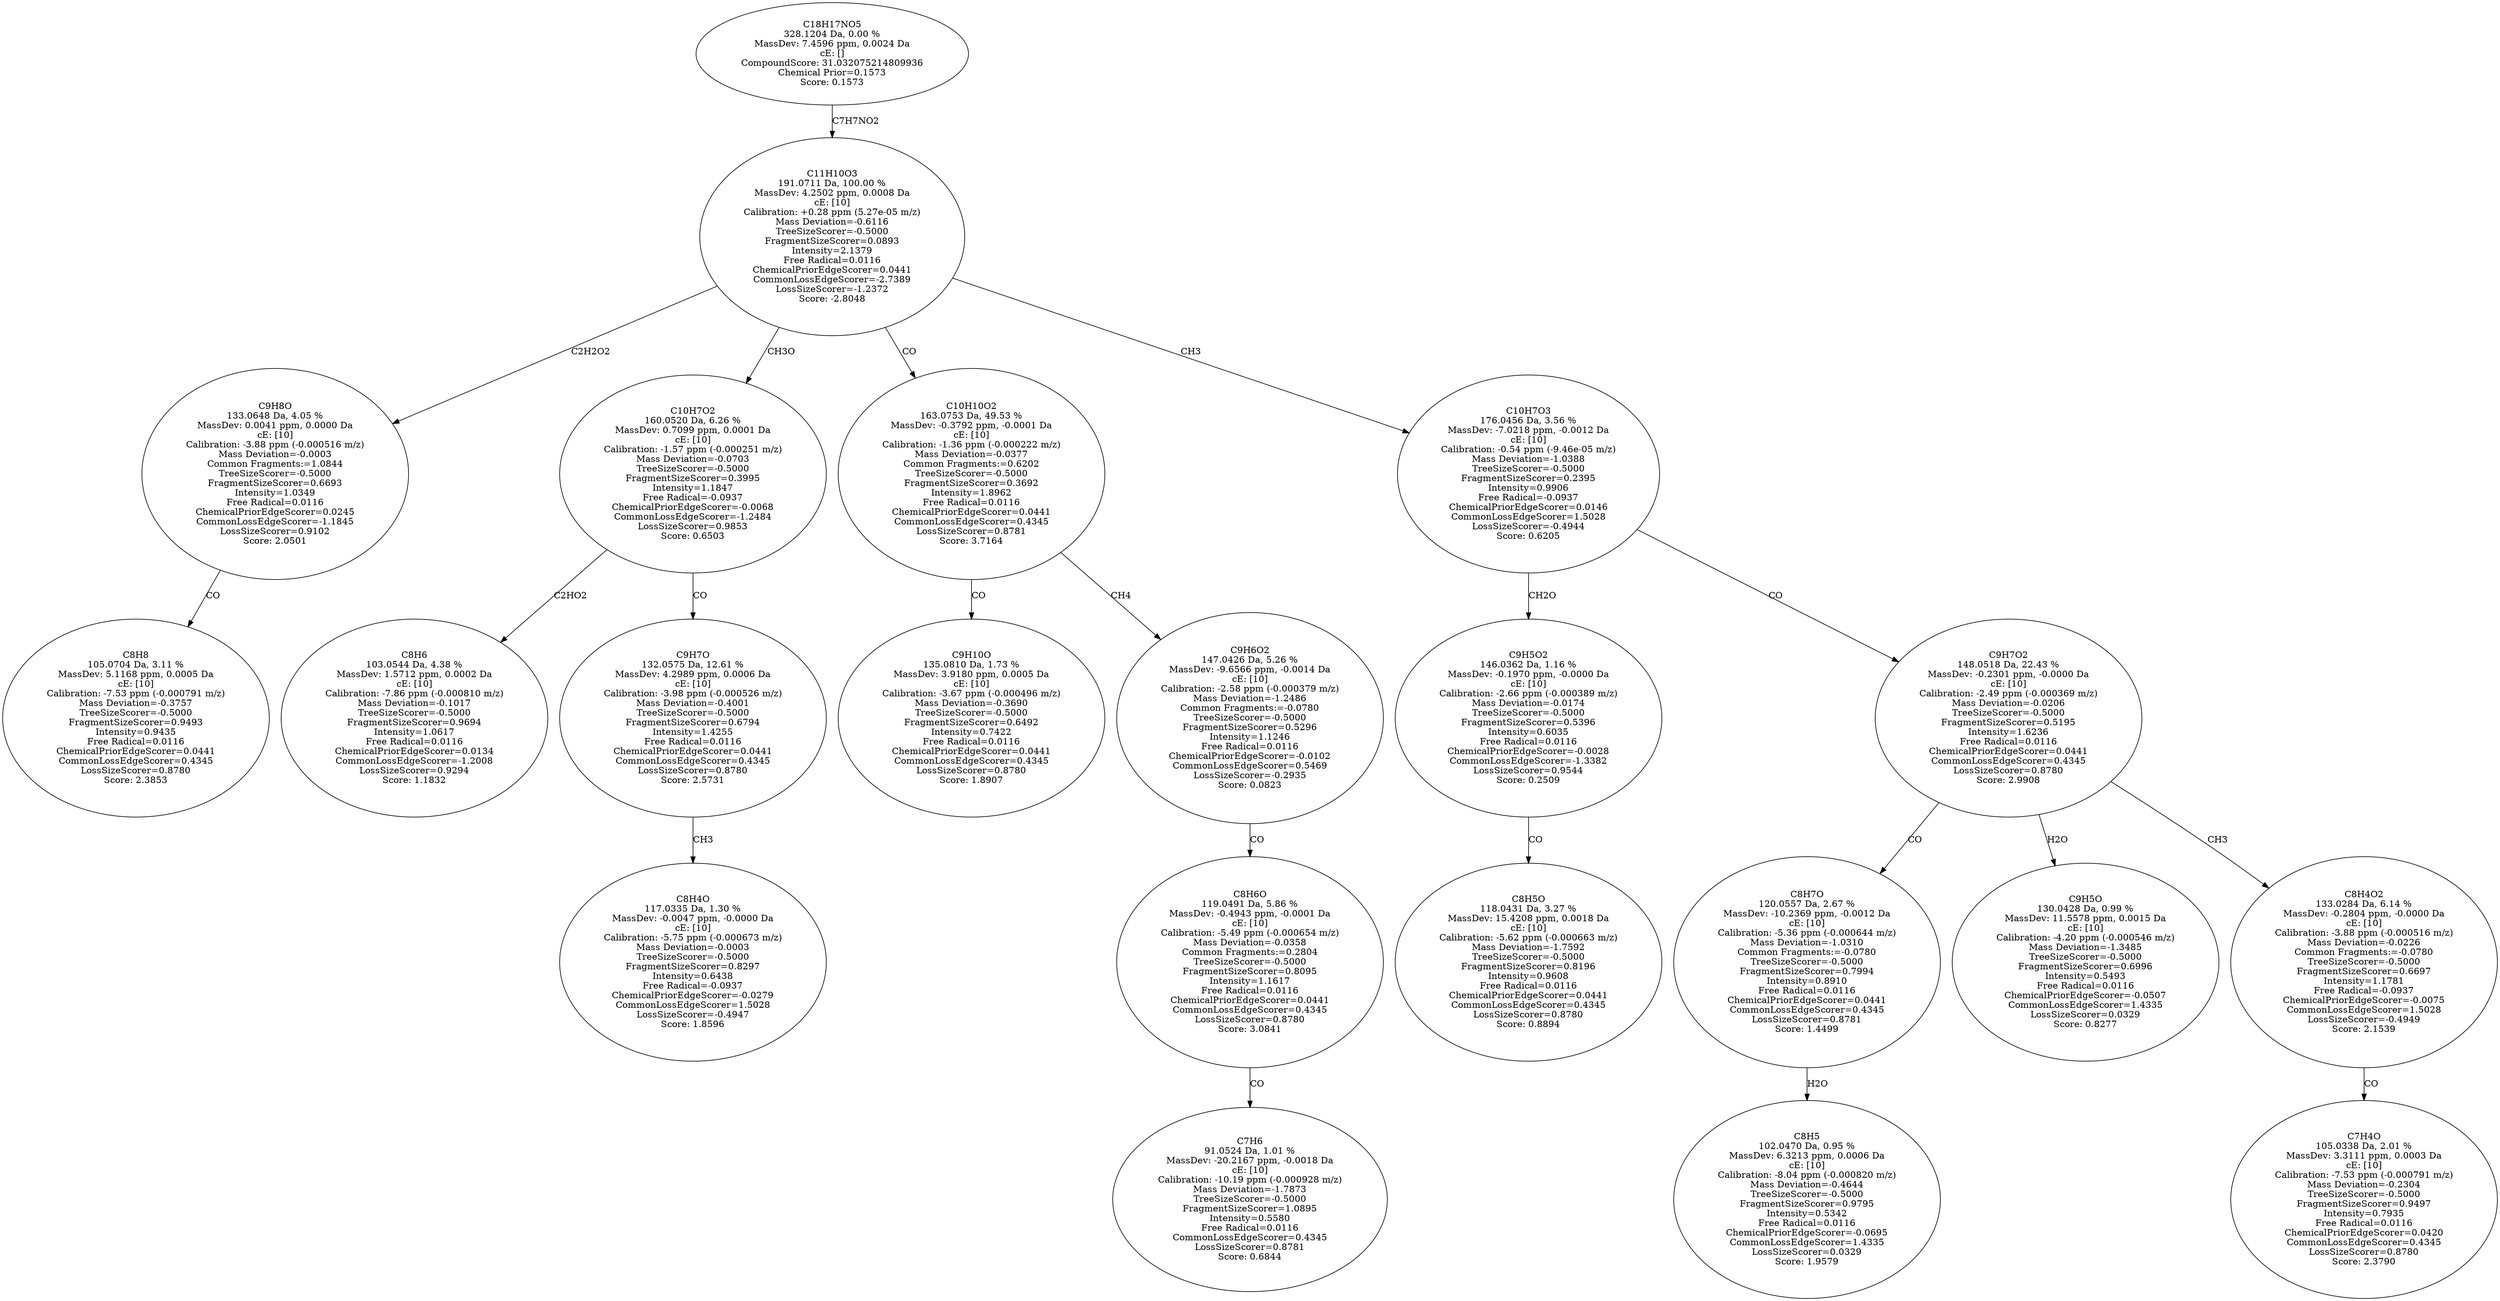 strict digraph {
v1 [label="C8H8\n105.0704 Da, 3.11 %\nMassDev: 5.1168 ppm, 0.0005 Da\ncE: [10]\nCalibration: -7.53 ppm (-0.000791 m/z)\nMass Deviation=-0.3757\nTreeSizeScorer=-0.5000\nFragmentSizeScorer=0.9493\nIntensity=0.9435\nFree Radical=0.0116\nChemicalPriorEdgeScorer=0.0441\nCommonLossEdgeScorer=0.4345\nLossSizeScorer=0.8780\nScore: 2.3853"];
v2 [label="C9H8O\n133.0648 Da, 4.05 %\nMassDev: 0.0041 ppm, 0.0000 Da\ncE: [10]\nCalibration: -3.88 ppm (-0.000516 m/z)\nMass Deviation=-0.0003\nCommon Fragments:=1.0844\nTreeSizeScorer=-0.5000\nFragmentSizeScorer=0.6693\nIntensity=1.0349\nFree Radical=0.0116\nChemicalPriorEdgeScorer=0.0245\nCommonLossEdgeScorer=-1.1845\nLossSizeScorer=0.9102\nScore: 2.0501"];
v3 [label="C8H6\n103.0544 Da, 4.38 %\nMassDev: 1.5712 ppm, 0.0002 Da\ncE: [10]\nCalibration: -7.86 ppm (-0.000810 m/z)\nMass Deviation=-0.1017\nTreeSizeScorer=-0.5000\nFragmentSizeScorer=0.9694\nIntensity=1.0617\nFree Radical=0.0116\nChemicalPriorEdgeScorer=0.0134\nCommonLossEdgeScorer=-1.2008\nLossSizeScorer=0.9294\nScore: 1.1832"];
v4 [label="C8H4O\n117.0335 Da, 1.30 %\nMassDev: -0.0047 ppm, -0.0000 Da\ncE: [10]\nCalibration: -5.75 ppm (-0.000673 m/z)\nMass Deviation=-0.0003\nTreeSizeScorer=-0.5000\nFragmentSizeScorer=0.8297\nIntensity=0.6438\nFree Radical=-0.0937\nChemicalPriorEdgeScorer=-0.0279\nCommonLossEdgeScorer=1.5028\nLossSizeScorer=-0.4947\nScore: 1.8596"];
v5 [label="C9H7O\n132.0575 Da, 12.61 %\nMassDev: 4.2989 ppm, 0.0006 Da\ncE: [10]\nCalibration: -3.98 ppm (-0.000526 m/z)\nMass Deviation=-0.4001\nTreeSizeScorer=-0.5000\nFragmentSizeScorer=0.6794\nIntensity=1.4255\nFree Radical=0.0116\nChemicalPriorEdgeScorer=0.0441\nCommonLossEdgeScorer=0.4345\nLossSizeScorer=0.8780\nScore: 2.5731"];
v6 [label="C10H7O2\n160.0520 Da, 6.26 %\nMassDev: 0.7099 ppm, 0.0001 Da\ncE: [10]\nCalibration: -1.57 ppm (-0.000251 m/z)\nMass Deviation=-0.0703\nTreeSizeScorer=-0.5000\nFragmentSizeScorer=0.3995\nIntensity=1.1847\nFree Radical=-0.0937\nChemicalPriorEdgeScorer=-0.0068\nCommonLossEdgeScorer=-1.2484\nLossSizeScorer=0.9853\nScore: 0.6503"];
v7 [label="C9H10O\n135.0810 Da, 1.73 %\nMassDev: 3.9180 ppm, 0.0005 Da\ncE: [10]\nCalibration: -3.67 ppm (-0.000496 m/z)\nMass Deviation=-0.3690\nTreeSizeScorer=-0.5000\nFragmentSizeScorer=0.6492\nIntensity=0.7422\nFree Radical=0.0116\nChemicalPriorEdgeScorer=0.0441\nCommonLossEdgeScorer=0.4345\nLossSizeScorer=0.8780\nScore: 1.8907"];
v8 [label="C7H6\n91.0524 Da, 1.01 %\nMassDev: -20.2167 ppm, -0.0018 Da\ncE: [10]\nCalibration: -10.19 ppm (-0.000928 m/z)\nMass Deviation=-1.7873\nTreeSizeScorer=-0.5000\nFragmentSizeScorer=1.0895\nIntensity=0.5580\nFree Radical=0.0116\nCommonLossEdgeScorer=0.4345\nLossSizeScorer=0.8781\nScore: 0.6844"];
v9 [label="C8H6O\n119.0491 Da, 5.86 %\nMassDev: -0.4943 ppm, -0.0001 Da\ncE: [10]\nCalibration: -5.49 ppm (-0.000654 m/z)\nMass Deviation=-0.0358\nCommon Fragments:=0.2804\nTreeSizeScorer=-0.5000\nFragmentSizeScorer=0.8095\nIntensity=1.1617\nFree Radical=0.0116\nChemicalPriorEdgeScorer=0.0441\nCommonLossEdgeScorer=0.4345\nLossSizeScorer=0.8780\nScore: 3.0841"];
v10 [label="C9H6O2\n147.0426 Da, 5.26 %\nMassDev: -9.6566 ppm, -0.0014 Da\ncE: [10]\nCalibration: -2.58 ppm (-0.000379 m/z)\nMass Deviation=-1.2486\nCommon Fragments:=-0.0780\nTreeSizeScorer=-0.5000\nFragmentSizeScorer=0.5296\nIntensity=1.1246\nFree Radical=0.0116\nChemicalPriorEdgeScorer=-0.0102\nCommonLossEdgeScorer=0.5469\nLossSizeScorer=-0.2935\nScore: 0.0823"];
v11 [label="C10H10O2\n163.0753 Da, 49.53 %\nMassDev: -0.3792 ppm, -0.0001 Da\ncE: [10]\nCalibration: -1.36 ppm (-0.000222 m/z)\nMass Deviation=-0.0377\nCommon Fragments:=0.6202\nTreeSizeScorer=-0.5000\nFragmentSizeScorer=0.3692\nIntensity=1.8962\nFree Radical=0.0116\nChemicalPriorEdgeScorer=0.0441\nCommonLossEdgeScorer=0.4345\nLossSizeScorer=0.8781\nScore: 3.7164"];
v12 [label="C8H5O\n118.0431 Da, 3.27 %\nMassDev: 15.4208 ppm, 0.0018 Da\ncE: [10]\nCalibration: -5.62 ppm (-0.000663 m/z)\nMass Deviation=-1.7592\nTreeSizeScorer=-0.5000\nFragmentSizeScorer=0.8196\nIntensity=0.9608\nFree Radical=0.0116\nChemicalPriorEdgeScorer=0.0441\nCommonLossEdgeScorer=0.4345\nLossSizeScorer=0.8780\nScore: 0.8894"];
v13 [label="C9H5O2\n146.0362 Da, 1.16 %\nMassDev: -0.1970 ppm, -0.0000 Da\ncE: [10]\nCalibration: -2.66 ppm (-0.000389 m/z)\nMass Deviation=-0.0174\nTreeSizeScorer=-0.5000\nFragmentSizeScorer=0.5396\nIntensity=0.6035\nFree Radical=0.0116\nChemicalPriorEdgeScorer=-0.0028\nCommonLossEdgeScorer=-1.3382\nLossSizeScorer=0.9544\nScore: 0.2509"];
v14 [label="C8H5\n102.0470 Da, 0.95 %\nMassDev: 6.3213 ppm, 0.0006 Da\ncE: [10]\nCalibration: -8.04 ppm (-0.000820 m/z)\nMass Deviation=-0.4644\nTreeSizeScorer=-0.5000\nFragmentSizeScorer=0.9795\nIntensity=0.5342\nFree Radical=0.0116\nChemicalPriorEdgeScorer=-0.0695\nCommonLossEdgeScorer=1.4335\nLossSizeScorer=0.0329\nScore: 1.9579"];
v15 [label="C8H7O\n120.0557 Da, 2.67 %\nMassDev: -10.2369 ppm, -0.0012 Da\ncE: [10]\nCalibration: -5.36 ppm (-0.000644 m/z)\nMass Deviation=-1.0310\nCommon Fragments:=-0.0780\nTreeSizeScorer=-0.5000\nFragmentSizeScorer=0.7994\nIntensity=0.8910\nFree Radical=0.0116\nChemicalPriorEdgeScorer=0.0441\nCommonLossEdgeScorer=0.4345\nLossSizeScorer=0.8781\nScore: 1.4499"];
v16 [label="C9H5O\n130.0428 Da, 0.99 %\nMassDev: 11.5578 ppm, 0.0015 Da\ncE: [10]\nCalibration: -4.20 ppm (-0.000546 m/z)\nMass Deviation=-1.3485\nTreeSizeScorer=-0.5000\nFragmentSizeScorer=0.6996\nIntensity=0.5493\nFree Radical=0.0116\nChemicalPriorEdgeScorer=-0.0507\nCommonLossEdgeScorer=1.4335\nLossSizeScorer=0.0329\nScore: 0.8277"];
v17 [label="C7H4O\n105.0338 Da, 2.01 %\nMassDev: 3.3111 ppm, 0.0003 Da\ncE: [10]\nCalibration: -7.53 ppm (-0.000791 m/z)\nMass Deviation=-0.2304\nTreeSizeScorer=-0.5000\nFragmentSizeScorer=0.9497\nIntensity=0.7935\nFree Radical=0.0116\nChemicalPriorEdgeScorer=0.0420\nCommonLossEdgeScorer=0.4345\nLossSizeScorer=0.8780\nScore: 2.3790"];
v18 [label="C8H4O2\n133.0284 Da, 6.14 %\nMassDev: -0.2804 ppm, -0.0000 Da\ncE: [10]\nCalibration: -3.88 ppm (-0.000516 m/z)\nMass Deviation=-0.0226\nCommon Fragments:=-0.0780\nTreeSizeScorer=-0.5000\nFragmentSizeScorer=0.6697\nIntensity=1.1781\nFree Radical=-0.0937\nChemicalPriorEdgeScorer=-0.0075\nCommonLossEdgeScorer=1.5028\nLossSizeScorer=-0.4949\nScore: 2.1539"];
v19 [label="C9H7O2\n148.0518 Da, 22.43 %\nMassDev: -0.2301 ppm, -0.0000 Da\ncE: [10]\nCalibration: -2.49 ppm (-0.000369 m/z)\nMass Deviation=-0.0206\nTreeSizeScorer=-0.5000\nFragmentSizeScorer=0.5195\nIntensity=1.6236\nFree Radical=0.0116\nChemicalPriorEdgeScorer=0.0441\nCommonLossEdgeScorer=0.4345\nLossSizeScorer=0.8780\nScore: 2.9908"];
v20 [label="C10H7O3\n176.0456 Da, 3.56 %\nMassDev: -7.0218 ppm, -0.0012 Da\ncE: [10]\nCalibration: -0.54 ppm (-9.46e-05 m/z)\nMass Deviation=-1.0388\nTreeSizeScorer=-0.5000\nFragmentSizeScorer=0.2395\nIntensity=0.9906\nFree Radical=-0.0937\nChemicalPriorEdgeScorer=0.0146\nCommonLossEdgeScorer=1.5028\nLossSizeScorer=-0.4944\nScore: 0.6205"];
v21 [label="C11H10O3\n191.0711 Da, 100.00 %\nMassDev: 4.2502 ppm, 0.0008 Da\ncE: [10]\nCalibration: +0.28 ppm (5.27e-05 m/z)\nMass Deviation=-0.6116\nTreeSizeScorer=-0.5000\nFragmentSizeScorer=0.0893\nIntensity=2.1379\nFree Radical=0.0116\nChemicalPriorEdgeScorer=0.0441\nCommonLossEdgeScorer=-2.7389\nLossSizeScorer=-1.2372\nScore: -2.8048"];
v22 [label="C18H17NO5\n328.1204 Da, 0.00 %\nMassDev: 7.4596 ppm, 0.0024 Da\ncE: []\nCompoundScore: 31.032075214809936\nChemical Prior=0.1573\nScore: 0.1573"];
v2 -> v1 [label="CO"];
v21 -> v2 [label="C2H2O2"];
v6 -> v3 [label="C2HO2"];
v5 -> v4 [label="CH3"];
v6 -> v5 [label="CO"];
v21 -> v6 [label="CH3O"];
v11 -> v7 [label="CO"];
v9 -> v8 [label="CO"];
v10 -> v9 [label="CO"];
v11 -> v10 [label="CH4"];
v21 -> v11 [label="CO"];
v13 -> v12 [label="CO"];
v20 -> v13 [label="CH2O"];
v15 -> v14 [label="H2O"];
v19 -> v15 [label="CO"];
v19 -> v16 [label="H2O"];
v18 -> v17 [label="CO"];
v19 -> v18 [label="CH3"];
v20 -> v19 [label="CO"];
v21 -> v20 [label="CH3"];
v22 -> v21 [label="C7H7NO2"];
}